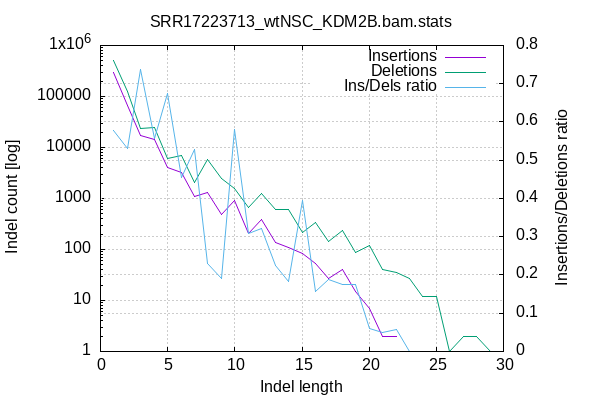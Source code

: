 
        set terminal png size 600,400 truecolor
        set output "SRR17223713_wtNSC_KDM2B_stats/indel-dist.png"
        set grid xtics ytics y2tics back lc rgb "#cccccc"
        set style line 1 linetype 1  linecolor rgb "red"
        set style line 2 linetype 2  linecolor rgb "black"
        set style line 3 linetype 3  linecolor rgb "green"
        set style increment user
        set ylabel "Indel count [log]"
        set xlabel "Indel length"
        set y2label "Insertions/Deletions ratio"
        set log y
        set y2tics nomirror
        set ytics nomirror
        set title "SRR17223713_wtNSC_KDM2B.bam.stats" noenhanced
        plot '-' w l ti 'Insertions', '-' w l ti 'Deletions', '-' axes x1y2 w l ti "Ins/Dels ratio"
    1	293633
2	67591
3	17577
4	14044
5	4062
6	3163
7	1111
8	1330
9	483
10	915
11	204
12	393
13	136
14	109
15	85
16	53
17	27
18	41
19	15
20	7
21	2
22	2
23	0
24	0
25	0
26	0
27	0
28	0
29	0
end
1	508043
2	127457
3	23864
4	25166
5	6027
6	6967
7	2100
8	5763
9	2520
10	1578
11	660
12	1227
13	608
14	599
15	215
16	340
17	143
18	233
19	86
20	118
21	41
22	35
23	27
24	12
25	12
26	1
27	2
28	2
29	1
end
1	0.577969
2	0.530304
3	0.736549
4	0.558055
5	0.673967
6	0.453997
7	0.529048
8	0.230783
9	0.191667
10	0.579848
11	0.309091
12	0.320293
13	0.223684
14	0.181970
15	0.395349
16	0.155882
17	0.188811
18	0.175966
19	0.174419
20	0.059322
21	0.048780
22	0.057143
23	0.000000
24	0.000000
25	0.000000
26	0.000000
27	0.000000
28	0.000000
29	0.000000
end
